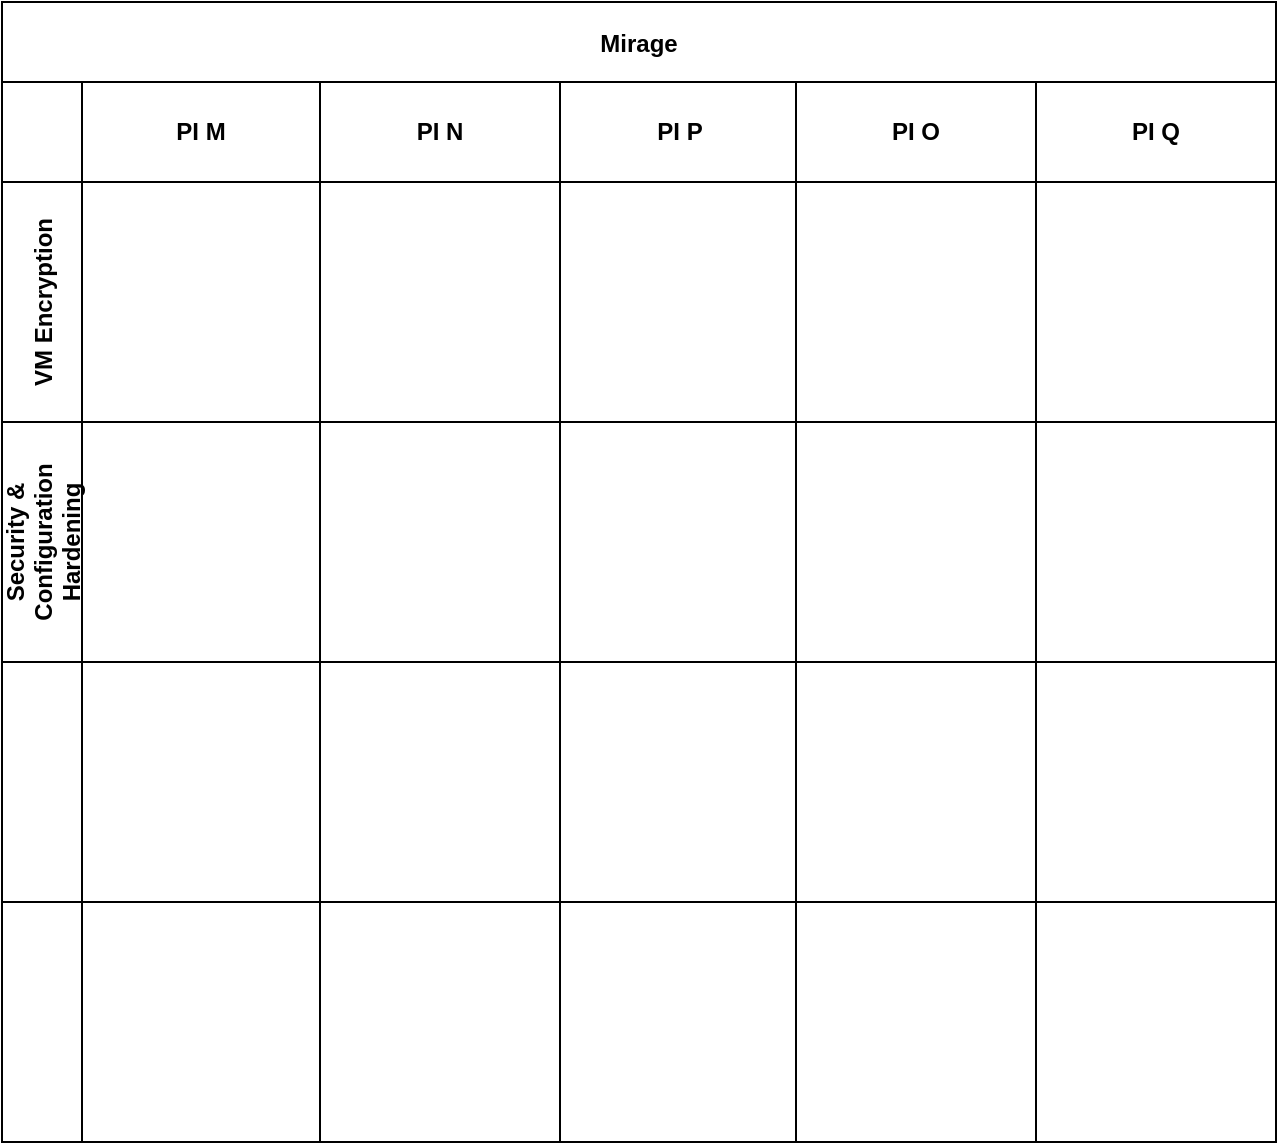 <mxfile version="17.4.6" type="github" pages="2">
  <diagram id="prtHgNgQTEPvFCAcTncT" name="Page-1">
    <mxGraphModel dx="1640" dy="435" grid="1" gridSize="10" guides="1" tooltips="1" connect="1" arrows="1" fold="1" page="1" pageScale="1" pageWidth="827" pageHeight="1169" math="0" shadow="0">
      <root>
        <mxCell id="0" />
        <mxCell id="1" parent="0" />
        <mxCell id="RUR8l_DnzO4BCU6AQAGY-20" value="Mirage" style="shape=table;childLayout=tableLayout;startSize=40;collapsible=0;recursiveResize=0;expand=0;fontStyle=1;" vertex="1" parent="1">
          <mxGeometry x="-30" y="50" width="637" height="570" as="geometry" />
        </mxCell>
        <mxCell id="RUR8l_DnzO4BCU6AQAGY-75" style="shape=tableRow;horizontal=0;startSize=40;swimlaneHead=0;swimlaneBody=0;top=0;left=0;bottom=0;right=0;dropTarget=0;fillColor=none;collapsible=0;recursiveResize=0;expand=0;fontStyle=1;" vertex="1" parent="RUR8l_DnzO4BCU6AQAGY-20">
          <mxGeometry y="40" width="637" height="50" as="geometry" />
        </mxCell>
        <mxCell id="RUR8l_DnzO4BCU6AQAGY-76" value="PI M" style="swimlane;swimlaneHead=0;swimlaneBody=0;fontStyle=0;connectable=0;fillColor=none;startSize=0;collapsible=0;recursiveResize=0;expand=0;fontStyle=1;verticalAlign=bottom;horizontal=1;labelPosition=center;verticalLabelPosition=top;align=center;spacing=0;spacingBottom=-32;" vertex="1" parent="RUR8l_DnzO4BCU6AQAGY-75">
          <mxGeometry x="40" width="119" height="50" as="geometry">
            <mxRectangle width="119" height="50" as="alternateBounds" />
          </mxGeometry>
        </mxCell>
        <mxCell id="RUR8l_DnzO4BCU6AQAGY-77" style="swimlane;swimlaneHead=0;swimlaneBody=0;fontStyle=0;connectable=0;fillColor=none;startSize=0;collapsible=0;recursiveResize=0;expand=0;fontStyle=1;" vertex="1" parent="RUR8l_DnzO4BCU6AQAGY-75">
          <mxGeometry x="159" width="120" height="50" as="geometry">
            <mxRectangle width="120" height="50" as="alternateBounds" />
          </mxGeometry>
        </mxCell>
        <mxCell id="RUR8l_DnzO4BCU6AQAGY-80" value="PI N" style="swimlane;swimlaneHead=0;swimlaneBody=0;fontStyle=0;connectable=0;fillColor=none;startSize=0;collapsible=0;recursiveResize=0;expand=0;fontStyle=1;verticalAlign=bottom;horizontal=1;labelPosition=center;verticalLabelPosition=top;align=center;spacing=0;spacingBottom=-32;" vertex="1" parent="RUR8l_DnzO4BCU6AQAGY-77">
          <mxGeometry width="120" height="50" as="geometry">
            <mxRectangle width="120" height="50" as="alternateBounds" />
          </mxGeometry>
        </mxCell>
        <mxCell id="RUR8l_DnzO4BCU6AQAGY-78" style="swimlane;swimlaneHead=0;swimlaneBody=0;fontStyle=0;connectable=0;fillColor=none;startSize=0;collapsible=0;recursiveResize=0;expand=0;fontStyle=1;" vertex="1" parent="RUR8l_DnzO4BCU6AQAGY-75">
          <mxGeometry x="279" width="118" height="50" as="geometry">
            <mxRectangle width="118" height="50" as="alternateBounds" />
          </mxGeometry>
        </mxCell>
        <mxCell id="RUR8l_DnzO4BCU6AQAGY-81" value="PI P" style="swimlane;swimlaneHead=0;swimlaneBody=0;fontStyle=0;connectable=0;fillColor=none;startSize=0;collapsible=0;recursiveResize=0;expand=0;fontStyle=1;verticalAlign=bottom;horizontal=1;labelPosition=center;verticalLabelPosition=top;align=center;spacing=0;spacingBottom=-32;" vertex="1" parent="RUR8l_DnzO4BCU6AQAGY-78">
          <mxGeometry width="120" height="50" as="geometry">
            <mxRectangle width="120" height="50" as="alternateBounds" />
          </mxGeometry>
        </mxCell>
        <mxCell id="RUR8l_DnzO4BCU6AQAGY-79" style="swimlane;swimlaneHead=0;swimlaneBody=0;fontStyle=0;connectable=0;fillColor=none;startSize=0;collapsible=0;recursiveResize=0;expand=0;fontStyle=1;" vertex="1" parent="RUR8l_DnzO4BCU6AQAGY-75">
          <mxGeometry x="397" width="120" height="50" as="geometry">
            <mxRectangle width="120" height="50" as="alternateBounds" />
          </mxGeometry>
        </mxCell>
        <mxCell id="RUR8l_DnzO4BCU6AQAGY-82" value="PI O" style="swimlane;swimlaneHead=0;swimlaneBody=0;fontStyle=0;connectable=0;fillColor=none;startSize=0;collapsible=0;recursiveResize=0;expand=0;fontStyle=1;verticalAlign=bottom;horizontal=1;labelPosition=center;verticalLabelPosition=top;align=center;spacing=0;spacingBottom=-32;" vertex="1" parent="RUR8l_DnzO4BCU6AQAGY-79">
          <mxGeometry width="120" height="50" as="geometry">
            <mxRectangle width="120" height="50" as="alternateBounds" />
          </mxGeometry>
        </mxCell>
        <mxCell id="RUR8l_DnzO4BCU6AQAGY-83" value="" style="swimlane;swimlaneHead=0;swimlaneBody=0;fontStyle=0;connectable=0;fillColor=none;startSize=0;collapsible=0;recursiveResize=0;expand=0;fontStyle=1;" vertex="1" parent="RUR8l_DnzO4BCU6AQAGY-75">
          <mxGeometry x="517" width="120" height="50" as="geometry">
            <mxRectangle width="120" height="50" as="alternateBounds" />
          </mxGeometry>
        </mxCell>
        <mxCell id="RUR8l_DnzO4BCU6AQAGY-89" value="PI Q" style="swimlane;swimlaneHead=0;swimlaneBody=0;fontStyle=0;connectable=0;fillColor=none;startSize=0;collapsible=0;recursiveResize=0;expand=0;fontStyle=1;verticalAlign=bottom;horizontal=1;labelPosition=center;verticalLabelPosition=top;align=center;spacing=0;spacingBottom=-32;" vertex="1" parent="RUR8l_DnzO4BCU6AQAGY-83">
          <mxGeometry width="120" height="50" as="geometry">
            <mxRectangle width="120" height="50" as="alternateBounds" />
          </mxGeometry>
        </mxCell>
        <mxCell id="RUR8l_DnzO4BCU6AQAGY-25" value="VM Encryption" style="shape=tableRow;horizontal=0;startSize=40;swimlaneHead=0;swimlaneBody=0;top=0;left=0;bottom=0;right=0;dropTarget=0;fillColor=none;collapsible=0;recursiveResize=0;expand=0;fontStyle=1;" vertex="1" parent="RUR8l_DnzO4BCU6AQAGY-20">
          <mxGeometry y="90" width="637" height="120" as="geometry" />
        </mxCell>
        <mxCell id="RUR8l_DnzO4BCU6AQAGY-26" value="" style="swimlane;swimlaneHead=0;swimlaneBody=0;fontStyle=0;connectable=0;fillColor=none;startSize=0;collapsible=0;recursiveResize=0;expand=0;fontStyle=1;" vertex="1" parent="RUR8l_DnzO4BCU6AQAGY-25">
          <mxGeometry x="40" width="119" height="120" as="geometry">
            <mxRectangle width="119" height="120" as="alternateBounds" />
          </mxGeometry>
        </mxCell>
        <mxCell id="RUR8l_DnzO4BCU6AQAGY-27" value="" style="swimlane;swimlaneHead=0;swimlaneBody=0;fontStyle=0;connectable=0;fillColor=none;startSize=0;collapsible=0;recursiveResize=0;expand=0;fontStyle=1;" vertex="1" parent="RUR8l_DnzO4BCU6AQAGY-25">
          <mxGeometry x="159" width="120" height="120" as="geometry">
            <mxRectangle width="120" height="120" as="alternateBounds" />
          </mxGeometry>
        </mxCell>
        <mxCell id="RUR8l_DnzO4BCU6AQAGY-28" value="" style="swimlane;swimlaneHead=0;swimlaneBody=0;fontStyle=0;connectable=0;fillColor=none;startSize=0;collapsible=0;recursiveResize=0;expand=0;fontStyle=1;" vertex="1" parent="RUR8l_DnzO4BCU6AQAGY-25">
          <mxGeometry x="279" width="118" height="120" as="geometry">
            <mxRectangle width="118" height="120" as="alternateBounds" />
          </mxGeometry>
        </mxCell>
        <mxCell id="RUR8l_DnzO4BCU6AQAGY-48" style="swimlane;swimlaneHead=0;swimlaneBody=0;fontStyle=0;connectable=0;fillColor=none;startSize=0;collapsible=0;recursiveResize=0;expand=0;fontStyle=1;" vertex="1" parent="RUR8l_DnzO4BCU6AQAGY-25">
          <mxGeometry x="397" width="120" height="120" as="geometry">
            <mxRectangle width="120" height="120" as="alternateBounds" />
          </mxGeometry>
        </mxCell>
        <mxCell id="RUR8l_DnzO4BCU6AQAGY-84" style="swimlane;swimlaneHead=0;swimlaneBody=0;fontStyle=0;connectable=0;fillColor=none;startSize=0;collapsible=0;recursiveResize=0;expand=0;fontStyle=1;" vertex="1" parent="RUR8l_DnzO4BCU6AQAGY-25">
          <mxGeometry x="517" width="120" height="120" as="geometry">
            <mxRectangle width="120" height="120" as="alternateBounds" />
          </mxGeometry>
        </mxCell>
        <mxCell id="RUR8l_DnzO4BCU6AQAGY-29" value="Security &amp; &#xa;Configuration&#xa;Hardening" style="shape=tableRow;horizontal=0;startSize=40;swimlaneHead=0;swimlaneBody=0;top=0;left=0;bottom=0;right=0;dropTarget=0;fillColor=none;collapsible=0;recursiveResize=0;expand=0;fontStyle=1;" vertex="1" parent="RUR8l_DnzO4BCU6AQAGY-20">
          <mxGeometry y="210" width="637" height="120" as="geometry" />
        </mxCell>
        <mxCell id="RUR8l_DnzO4BCU6AQAGY-30" value="" style="swimlane;swimlaneHead=0;swimlaneBody=0;fontStyle=0;connectable=0;fillColor=none;startSize=0;collapsible=0;recursiveResize=0;expand=0;fontStyle=1;" vertex="1" parent="RUR8l_DnzO4BCU6AQAGY-29">
          <mxGeometry x="40" width="119" height="120" as="geometry">
            <mxRectangle width="119" height="120" as="alternateBounds" />
          </mxGeometry>
        </mxCell>
        <mxCell id="RUR8l_DnzO4BCU6AQAGY-31" value="" style="swimlane;swimlaneHead=0;swimlaneBody=0;fontStyle=0;connectable=0;fillColor=none;startSize=0;collapsible=0;recursiveResize=0;expand=0;fontStyle=1;" vertex="1" parent="RUR8l_DnzO4BCU6AQAGY-29">
          <mxGeometry x="159" width="120" height="120" as="geometry">
            <mxRectangle width="120" height="120" as="alternateBounds" />
          </mxGeometry>
        </mxCell>
        <mxCell id="RUR8l_DnzO4BCU6AQAGY-32" value="" style="swimlane;swimlaneHead=0;swimlaneBody=0;fontStyle=0;connectable=0;fillColor=none;startSize=0;collapsible=0;recursiveResize=0;expand=0;fontStyle=1;" vertex="1" parent="RUR8l_DnzO4BCU6AQAGY-29">
          <mxGeometry x="279" width="118" height="120" as="geometry">
            <mxRectangle width="118" height="120" as="alternateBounds" />
          </mxGeometry>
        </mxCell>
        <mxCell id="RUR8l_DnzO4BCU6AQAGY-49" style="swimlane;swimlaneHead=0;swimlaneBody=0;fontStyle=0;connectable=0;fillColor=none;startSize=0;collapsible=0;recursiveResize=0;expand=0;fontStyle=1;" vertex="1" parent="RUR8l_DnzO4BCU6AQAGY-29">
          <mxGeometry x="397" width="120" height="120" as="geometry">
            <mxRectangle width="120" height="120" as="alternateBounds" />
          </mxGeometry>
        </mxCell>
        <mxCell id="RUR8l_DnzO4BCU6AQAGY-85" style="swimlane;swimlaneHead=0;swimlaneBody=0;fontStyle=0;connectable=0;fillColor=none;startSize=0;collapsible=0;recursiveResize=0;expand=0;fontStyle=1;" vertex="1" parent="RUR8l_DnzO4BCU6AQAGY-29">
          <mxGeometry x="517" width="120" height="120" as="geometry">
            <mxRectangle width="120" height="120" as="alternateBounds" />
          </mxGeometry>
        </mxCell>
        <mxCell id="RUR8l_DnzO4BCU6AQAGY-50" style="shape=tableRow;horizontal=0;startSize=40;swimlaneHead=0;swimlaneBody=0;top=0;left=0;bottom=0;right=0;dropTarget=0;fillColor=none;collapsible=0;recursiveResize=0;expand=0;fontStyle=1;" vertex="1" parent="RUR8l_DnzO4BCU6AQAGY-20">
          <mxGeometry y="330" width="637" height="120" as="geometry" />
        </mxCell>
        <mxCell id="RUR8l_DnzO4BCU6AQAGY-51" style="swimlane;swimlaneHead=0;swimlaneBody=0;fontStyle=0;connectable=0;fillColor=none;startSize=0;collapsible=0;recursiveResize=0;expand=0;fontStyle=1;" vertex="1" parent="RUR8l_DnzO4BCU6AQAGY-50">
          <mxGeometry x="40" width="119" height="120" as="geometry">
            <mxRectangle width="119" height="120" as="alternateBounds" />
          </mxGeometry>
        </mxCell>
        <mxCell id="RUR8l_DnzO4BCU6AQAGY-52" style="swimlane;swimlaneHead=0;swimlaneBody=0;fontStyle=0;connectable=0;fillColor=none;startSize=0;collapsible=0;recursiveResize=0;expand=0;fontStyle=1;" vertex="1" parent="RUR8l_DnzO4BCU6AQAGY-50">
          <mxGeometry x="159" width="120" height="120" as="geometry">
            <mxRectangle width="120" height="120" as="alternateBounds" />
          </mxGeometry>
        </mxCell>
        <mxCell id="RUR8l_DnzO4BCU6AQAGY-53" style="swimlane;swimlaneHead=0;swimlaneBody=0;fontStyle=0;connectable=0;fillColor=none;startSize=0;collapsible=0;recursiveResize=0;expand=0;fontStyle=1;" vertex="1" parent="RUR8l_DnzO4BCU6AQAGY-50">
          <mxGeometry x="279" width="118" height="120" as="geometry">
            <mxRectangle width="118" height="120" as="alternateBounds" />
          </mxGeometry>
        </mxCell>
        <mxCell id="RUR8l_DnzO4BCU6AQAGY-54" style="swimlane;swimlaneHead=0;swimlaneBody=0;fontStyle=0;connectable=0;fillColor=none;startSize=0;collapsible=0;recursiveResize=0;expand=0;fontStyle=1;" vertex="1" parent="RUR8l_DnzO4BCU6AQAGY-50">
          <mxGeometry x="397" width="120" height="120" as="geometry">
            <mxRectangle width="120" height="120" as="alternateBounds" />
          </mxGeometry>
        </mxCell>
        <mxCell id="RUR8l_DnzO4BCU6AQAGY-86" style="swimlane;swimlaneHead=0;swimlaneBody=0;fontStyle=0;connectable=0;fillColor=none;startSize=0;collapsible=0;recursiveResize=0;expand=0;fontStyle=1;" vertex="1" parent="RUR8l_DnzO4BCU6AQAGY-50">
          <mxGeometry x="517" width="120" height="120" as="geometry">
            <mxRectangle width="120" height="120" as="alternateBounds" />
          </mxGeometry>
        </mxCell>
        <mxCell id="RUR8l_DnzO4BCU6AQAGY-60" style="shape=tableRow;horizontal=0;startSize=40;swimlaneHead=0;swimlaneBody=0;top=0;left=0;bottom=0;right=0;dropTarget=0;fillColor=none;collapsible=0;recursiveResize=0;expand=0;fontStyle=1;" vertex="1" parent="RUR8l_DnzO4BCU6AQAGY-20">
          <mxGeometry y="450" width="637" height="120" as="geometry" />
        </mxCell>
        <mxCell id="RUR8l_DnzO4BCU6AQAGY-61" style="swimlane;swimlaneHead=0;swimlaneBody=0;fontStyle=0;connectable=0;fillColor=none;startSize=0;collapsible=0;recursiveResize=0;expand=0;fontStyle=1;" vertex="1" parent="RUR8l_DnzO4BCU6AQAGY-60">
          <mxGeometry x="40" width="119" height="120" as="geometry">
            <mxRectangle width="119" height="120" as="alternateBounds" />
          </mxGeometry>
        </mxCell>
        <mxCell id="RUR8l_DnzO4BCU6AQAGY-62" style="swimlane;swimlaneHead=0;swimlaneBody=0;fontStyle=0;connectable=0;fillColor=none;startSize=0;collapsible=0;recursiveResize=0;expand=0;fontStyle=1;" vertex="1" parent="RUR8l_DnzO4BCU6AQAGY-60">
          <mxGeometry x="159" width="120" height="120" as="geometry">
            <mxRectangle width="120" height="120" as="alternateBounds" />
          </mxGeometry>
        </mxCell>
        <mxCell id="RUR8l_DnzO4BCU6AQAGY-63" style="swimlane;swimlaneHead=0;swimlaneBody=0;fontStyle=0;connectable=0;fillColor=none;startSize=0;collapsible=0;recursiveResize=0;expand=0;fontStyle=1;" vertex="1" parent="RUR8l_DnzO4BCU6AQAGY-60">
          <mxGeometry x="279" width="118" height="120" as="geometry">
            <mxRectangle width="118" height="120" as="alternateBounds" />
          </mxGeometry>
        </mxCell>
        <mxCell id="RUR8l_DnzO4BCU6AQAGY-64" style="swimlane;swimlaneHead=0;swimlaneBody=0;fontStyle=0;connectable=0;fillColor=none;startSize=0;collapsible=0;recursiveResize=0;expand=0;fontStyle=1;" vertex="1" parent="RUR8l_DnzO4BCU6AQAGY-60">
          <mxGeometry x="397" width="120" height="120" as="geometry">
            <mxRectangle width="120" height="120" as="alternateBounds" />
          </mxGeometry>
        </mxCell>
        <mxCell id="RUR8l_DnzO4BCU6AQAGY-87" style="swimlane;swimlaneHead=0;swimlaneBody=0;fontStyle=0;connectable=0;fillColor=none;startSize=0;collapsible=0;recursiveResize=0;expand=0;fontStyle=1;" vertex="1" parent="RUR8l_DnzO4BCU6AQAGY-60">
          <mxGeometry x="517" width="120" height="120" as="geometry">
            <mxRectangle width="120" height="120" as="alternateBounds" />
          </mxGeometry>
        </mxCell>
      </root>
    </mxGraphModel>
  </diagram>
  <diagram id="PvMFe_AoUgCYHySHkvIt" name="Page-2">
    <mxGraphModel dx="1422" dy="762" grid="1" gridSize="10" guides="1" tooltips="1" connect="1" arrows="1" fold="1" page="1" pageScale="1" pageWidth="850" pageHeight="1100" math="0" shadow="0">
      <root>
        <mxCell id="0" />
        <mxCell id="1" parent="0" />
        <mxCell id="DkhXyngtVjoVBpYEaCNT-3" value="" style="edgeStyle=orthogonalEdgeStyle;rounded=0;orthogonalLoop=1;jettySize=auto;html=1;" edge="1" parent="1" source="DkhXyngtVjoVBpYEaCNT-1" target="DkhXyngtVjoVBpYEaCNT-2">
          <mxGeometry relative="1" as="geometry" />
        </mxCell>
        <mxCell id="DkhXyngtVjoVBpYEaCNT-1" value="&lt;div class=&quot;O0&quot; style=&quot;line-height: normal; margin: 0pt 0in 0pt 0.1in; text-indent: -0.1in; text-align: left; direction: ltr; unicode-bidi: embed; word-break: normal; font-size: 12px;&quot;&gt;&lt;span style=&quot;font-size: 12px; vertical-align: baseline;&quot;&gt;Secure&lt;br style=&quot;font-size: 12px;&quot;&gt;Log Bundle&lt;/span&gt;&lt;/div&gt;" style="rounded=0;whiteSpace=wrap;html=1;fontFamily=Helvetica;fontSize=12;fillColor=#d5e8d4;strokeColor=#82b366;" vertex="1" parent="1">
          <mxGeometry x="100" y="170" width="120" height="60" as="geometry" />
        </mxCell>
        <mxCell id="DkhXyngtVjoVBpYEaCNT-5" value="" style="edgeStyle=orthogonalEdgeStyle;rounded=0;orthogonalLoop=1;jettySize=auto;html=1;fontFamily=Helvetica;fontSize=12;fontColor=#000000;" edge="1" parent="1" source="DkhXyngtVjoVBpYEaCNT-2" target="DkhXyngtVjoVBpYEaCNT-4">
          <mxGeometry relative="1" as="geometry" />
        </mxCell>
        <mxCell id="DkhXyngtVjoVBpYEaCNT-2" value="&lt;div class=&quot;O0&quot; style=&quot;line-height: normal ; margin-top: 0pt ; margin-bottom: 0pt ; margin-left: 0.1in ; margin-right: 0in ; text-indent: -0.1in ; text-align: left ; direction: ltr ; unicode-bidi: embed ; word-break: normal&quot;&gt;&lt;div class=&quot;O0&quot; style=&quot;line-height: normal ; margin: 0pt 0in 0pt 0.1in ; text-indent: -0.1in ; direction: ltr ; unicode-bidi: embed ; word-break: normal&quot;&gt;Support Model &amp;amp; Mitigate Root&lt;/div&gt;&lt;/div&gt;" style="rounded=0;whiteSpace=wrap;html=1;" vertex="1" parent="1">
          <mxGeometry x="300" y="170" width="120" height="60" as="geometry" />
        </mxCell>
        <mxCell id="DkhXyngtVjoVBpYEaCNT-7" value="" style="edgeStyle=orthogonalEdgeStyle;rounded=0;orthogonalLoop=1;jettySize=auto;html=1;fontFamily=Helvetica;fontSize=12;fontColor=#000000;" edge="1" parent="1" source="DkhXyngtVjoVBpYEaCNT-14" target="DkhXyngtVjoVBpYEaCNT-6">
          <mxGeometry relative="1" as="geometry">
            <mxPoint x="680" y="140" as="sourcePoint" />
          </mxGeometry>
        </mxCell>
        <mxCell id="DkhXyngtVjoVBpYEaCNT-15" value="" style="edgeStyle=orthogonalEdgeStyle;rounded=0;orthogonalLoop=1;jettySize=auto;html=1;fontFamily=Helvetica;fontSize=12;fontColor=#000000;exitX=1;exitY=0.5;exitDx=0;exitDy=0;" edge="1" parent="1" source="DkhXyngtVjoVBpYEaCNT-16" target="DkhXyngtVjoVBpYEaCNT-14">
          <mxGeometry relative="1" as="geometry" />
        </mxCell>
        <mxCell id="DkhXyngtVjoVBpYEaCNT-17" value="" style="edgeStyle=orthogonalEdgeStyle;rounded=0;orthogonalLoop=1;jettySize=auto;html=1;fontFamily=Helvetica;fontSize=12;fontColor=#000000;" edge="1" parent="1" source="DkhXyngtVjoVBpYEaCNT-4" target="DkhXyngtVjoVBpYEaCNT-16">
          <mxGeometry relative="1" as="geometry" />
        </mxCell>
        <mxCell id="DkhXyngtVjoVBpYEaCNT-4" value="Vulnerability access point assessment" style="rounded=0;whiteSpace=wrap;html=1;fillColor=#d5e8d4;strokeColor=#82b366;" vertex="1" parent="1">
          <mxGeometry x="500" y="170" width="110" height="60" as="geometry" />
        </mxCell>
        <mxCell id="DkhXyngtVjoVBpYEaCNT-9" value="" style="edgeStyle=orthogonalEdgeStyle;rounded=0;orthogonalLoop=1;jettySize=auto;html=1;fontFamily=Helvetica;fontSize=12;fontColor=#000000;" edge="1" parent="1" source="DkhXyngtVjoVBpYEaCNT-6" target="DkhXyngtVjoVBpYEaCNT-8">
          <mxGeometry relative="1" as="geometry" />
        </mxCell>
        <mxCell id="DkhXyngtVjoVBpYEaCNT-6" value="Log Review Framework" style="rounded=0;whiteSpace=wrap;html=1;" vertex="1" parent="1">
          <mxGeometry x="770" y="340" width="120" height="60" as="geometry" />
        </mxCell>
        <mxCell id="DkhXyngtVjoVBpYEaCNT-11" value="" style="edgeStyle=orthogonalEdgeStyle;rounded=0;orthogonalLoop=1;jettySize=auto;html=1;fontFamily=Helvetica;fontSize=12;fontColor=#000000;" edge="1" parent="1" source="DkhXyngtVjoVBpYEaCNT-8" target="DkhXyngtVjoVBpYEaCNT-10">
          <mxGeometry relative="1" as="geometry" />
        </mxCell>
        <mxCell id="DkhXyngtVjoVBpYEaCNT-8" value="Log Bundle Self-Service" style="rounded=0;whiteSpace=wrap;html=1;" vertex="1" parent="1">
          <mxGeometry x="1010" y="350" width="120" height="60" as="geometry" />
        </mxCell>
        <mxCell id="DkhXyngtVjoVBpYEaCNT-13" value="" style="edgeStyle=orthogonalEdgeStyle;rounded=0;orthogonalLoop=1;jettySize=auto;html=1;fontFamily=Helvetica;fontSize=12;fontColor=#000000;" edge="1" parent="1" source="DkhXyngtVjoVBpYEaCNT-10" target="DkhXyngtVjoVBpYEaCNT-12">
          <mxGeometry relative="1" as="geometry" />
        </mxCell>
        <mxCell id="DkhXyngtVjoVBpYEaCNT-10" value="Bangkok ESFS to VMS150" style="whiteSpace=wrap;html=1;rounded=0;" vertex="1" parent="1">
          <mxGeometry x="1230" y="400" width="120" height="60" as="geometry" />
        </mxCell>
        <mxCell id="DkhXyngtVjoVBpYEaCNT-12" value="Rome ESFS on GP" style="whiteSpace=wrap;html=1;rounded=0;" vertex="1" parent="1">
          <mxGeometry x="1330" y="240" width="120" height="60" as="geometry" />
        </mxCell>
        <mxCell id="DkhXyngtVjoVBpYEaCNT-14" value="Support Model &amp;amp; Management Endorsement" style="whiteSpace=wrap;html=1;rounded=0;" vertex="1" parent="1">
          <mxGeometry x="500" y="310" width="120" height="60" as="geometry" />
        </mxCell>
        <mxCell id="DkhXyngtVjoVBpYEaCNT-16" value="Host Root &amp;amp; Snapshot mitigation" style="rounded=0;whiteSpace=wrap;html=1;" vertex="1" parent="1">
          <mxGeometry x="670" y="170" width="110" height="60" as="geometry" />
        </mxCell>
        <mxCell id="DkhXyngtVjoVBpYEaCNT-48" style="edgeStyle=orthogonalEdgeStyle;rounded=0;orthogonalLoop=1;jettySize=auto;html=1;fontFamily=Helvetica;fontSize=12;fontColor=#000000;" edge="1" parent="1" source="DkhXyngtVjoVBpYEaCNT-37" target="DkhXyngtVjoVBpYEaCNT-38">
          <mxGeometry relative="1" as="geometry" />
        </mxCell>
        <mxCell id="DkhXyngtVjoVBpYEaCNT-37" value="Readiness" style="swimlane;fontFamily=Helvetica;fontSize=12;fontColor=#000000;" vertex="1" parent="1">
          <mxGeometry x="40" y="470" width="400" height="200" as="geometry" />
        </mxCell>
        <mxCell id="DkhXyngtVjoVBpYEaCNT-21" value="VLAN/Subnet Identification" style="rounded=0;whiteSpace=wrap;html=1;fontColor=#000000;" vertex="1" parent="DkhXyngtVjoVBpYEaCNT-37">
          <mxGeometry x="40" y="50" width="120" height="60" as="geometry" />
        </mxCell>
        <mxCell id="DkhXyngtVjoVBpYEaCNT-19" value="IP reservation" style="rounded=0;whiteSpace=wrap;html=1;fontColor=#000000;" vertex="1" parent="DkhXyngtVjoVBpYEaCNT-37">
          <mxGeometry x="220" y="50" width="120" height="60" as="geometry" />
        </mxCell>
        <mxCell id="DkhXyngtVjoVBpYEaCNT-29" style="edgeStyle=orthogonalEdgeStyle;rounded=0;orthogonalLoop=1;jettySize=auto;html=1;entryX=0;entryY=0.5;entryDx=0;entryDy=0;fontFamily=Helvetica;fontSize=12;fontColor=#000000;" edge="1" parent="DkhXyngtVjoVBpYEaCNT-37" source="DkhXyngtVjoVBpYEaCNT-21" target="DkhXyngtVjoVBpYEaCNT-19">
          <mxGeometry relative="1" as="geometry" />
        </mxCell>
        <mxCell id="DkhXyngtVjoVBpYEaCNT-49" style="edgeStyle=orthogonalEdgeStyle;rounded=0;orthogonalLoop=1;jettySize=auto;html=1;entryX=0;entryY=0.5;entryDx=0;entryDy=0;fontFamily=Helvetica;fontSize=12;fontColor=#000000;" edge="1" parent="1" source="DkhXyngtVjoVBpYEaCNT-38" target="DkhXyngtVjoVBpYEaCNT-39">
          <mxGeometry relative="1" as="geometry" />
        </mxCell>
        <mxCell id="DkhXyngtVjoVBpYEaCNT-38" value="Build" style="swimlane;fontFamily=Helvetica;fontSize=12;fontColor=#000000;" vertex="1" parent="1">
          <mxGeometry x="470" y="460" width="320" height="410" as="geometry" />
        </mxCell>
        <mxCell id="DkhXyngtVjoVBpYEaCNT-18" value="BareMetal 15G" style="rounded=0;whiteSpace=wrap;html=1;fontFamily=Helvetica;fontSize=12;fontColor=#000000;" vertex="1" parent="DkhXyngtVjoVBpYEaCNT-38">
          <mxGeometry x="100" y="60" width="120" height="60" as="geometry" />
        </mxCell>
        <mxCell id="DkhXyngtVjoVBpYEaCNT-23" value="Baremetal 14G" style="rounded=0;whiteSpace=wrap;html=1;fillColor=#d5e8d4;strokeColor=#82b366;" vertex="1" parent="DkhXyngtVjoVBpYEaCNT-38">
          <mxGeometry x="100" y="140" width="120" height="60" as="geometry" />
        </mxCell>
        <mxCell id="DkhXyngtVjoVBpYEaCNT-25" value="Baremetal 13G" style="whiteSpace=wrap;html=1;rounded=0;fillColor=#d5e8d4;strokeColor=#82b366;" vertex="1" parent="DkhXyngtVjoVBpYEaCNT-38">
          <mxGeometry x="100" y="220" width="120" height="60" as="geometry" />
        </mxCell>
        <mxCell id="DkhXyngtVjoVBpYEaCNT-39" value="Post Build" style="swimlane;fontFamily=Helvetica;fontSize=12;fontColor=#000000;" vertex="1" parent="1">
          <mxGeometry x="840" y="460" width="340" height="410" as="geometry" />
        </mxCell>
        <mxCell id="DkhXyngtVjoVBpYEaCNT-33" value="Cluster Certification" style="whiteSpace=wrap;html=1;fontColor=#000000;rounded=0;" vertex="1" parent="DkhXyngtVjoVBpYEaCNT-39">
          <mxGeometry x="50" y="110" width="120" height="60" as="geometry" />
        </mxCell>
        <mxCell id="DkhXyngtVjoVBpYEaCNT-40" value="CI Update" style="rounded=0;whiteSpace=wrap;html=1;fontFamily=Helvetica;fontSize=12;fontColor=#000000;" vertex="1" parent="DkhXyngtVjoVBpYEaCNT-39">
          <mxGeometry x="60" y="230" width="120" height="60" as="geometry" />
        </mxCell>
        <mxCell id="DkhXyngtVjoVBpYEaCNT-47" value="" style="edgeStyle=orthogonalEdgeStyle;rounded=0;orthogonalLoop=1;jettySize=auto;html=1;fontFamily=Helvetica;fontSize=12;fontColor=#000000;" edge="1" parent="1" source="DkhXyngtVjoVBpYEaCNT-45" target="DkhXyngtVjoVBpYEaCNT-46">
          <mxGeometry relative="1" as="geometry" />
        </mxCell>
        <mxCell id="DkhXyngtVjoVBpYEaCNT-45" value="Enforcement" style="swimlane;fontFamily=Helvetica;fontSize=12;fontColor=#000000;" vertex="1" parent="1">
          <mxGeometry x="520" y="990" width="190" height="450" as="geometry" />
        </mxCell>
        <mxCell id="DkhXyngtVjoVBpYEaCNT-42" value="Enforce services to be stopped" style="rounded=0;whiteSpace=wrap;html=1;fontFamily=Helvetica;fontSize=12;fontColor=#000000;" vertex="1" parent="DkhXyngtVjoVBpYEaCNT-45">
          <mxGeometry x="35" y="50" width="120" height="60" as="geometry" />
        </mxCell>
        <mxCell id="DkhXyngtVjoVBpYEaCNT-55" value="Enforce XXXX configurations" style="rounded=0;whiteSpace=wrap;html=1;fontFamily=Helvetica;fontSize=12;fontColor=#000000;" vertex="1" parent="DkhXyngtVjoVBpYEaCNT-45">
          <mxGeometry x="35" y="130" width="120" height="60" as="geometry" />
        </mxCell>
        <mxCell id="DkhXyngtVjoVBpYEaCNT-56" value="Compliance/Failed Execution Report" style="rounded=0;whiteSpace=wrap;html=1;fontFamily=Helvetica;fontSize=12;fontColor=#000000;" vertex="1" parent="DkhXyngtVjoVBpYEaCNT-45">
          <mxGeometry x="35" y="210" width="120" height="60" as="geometry" />
        </mxCell>
        <mxCell id="DkhXyngtVjoVBpYEaCNT-46" value="Exception" style="swimlane;fontFamily=Helvetica;fontSize=12;fontColor=#000000;" vertex="1" parent="1">
          <mxGeometry x="870" y="990" width="200" height="200" as="geometry" />
        </mxCell>
        <mxCell id="DkhXyngtVjoVBpYEaCNT-43" value="Managing enforcement exception" style="whiteSpace=wrap;html=1;fontColor=#000000;rounded=0;" vertex="1" parent="DkhXyngtVjoVBpYEaCNT-46">
          <mxGeometry x="40" y="50" width="120" height="60" as="geometry" />
        </mxCell>
        <mxCell id="DkhXyngtVjoVBpYEaCNT-51" value="Approval of exception" style="rounded=0;whiteSpace=wrap;html=1;fontFamily=Helvetica;fontSize=12;fontColor=#000000;" vertex="1" parent="DkhXyngtVjoVBpYEaCNT-46">
          <mxGeometry x="40" y="130" width="120" height="60" as="geometry" />
        </mxCell>
        <mxCell id="DkhXyngtVjoVBpYEaCNT-53" style="edgeStyle=orthogonalEdgeStyle;rounded=0;orthogonalLoop=1;jettySize=auto;html=1;entryX=0;entryY=0.5;entryDx=0;entryDy=0;fontFamily=Helvetica;fontSize=12;fontColor=#000000;" edge="1" parent="1" source="DkhXyngtVjoVBpYEaCNT-52" target="DkhXyngtVjoVBpYEaCNT-45">
          <mxGeometry relative="1" as="geometry" />
        </mxCell>
        <mxCell id="DkhXyngtVjoVBpYEaCNT-52" value="Build" style="swimlane;fontFamily=Helvetica;fontSize=12;fontColor=#000000;startSize=23;" vertex="1" parent="1">
          <mxGeometry x="150" y="990" width="200" height="200" as="geometry" />
        </mxCell>
        <mxCell id="DkhXyngtVjoVBpYEaCNT-54" value="Managing Change" style="rounded=0;whiteSpace=wrap;html=1;fontFamily=Helvetica;fontSize=12;fontColor=#000000;" vertex="1" parent="DkhXyngtVjoVBpYEaCNT-52">
          <mxGeometry x="30" y="50" width="120" height="60" as="geometry" />
        </mxCell>
      </root>
    </mxGraphModel>
  </diagram>
</mxfile>
